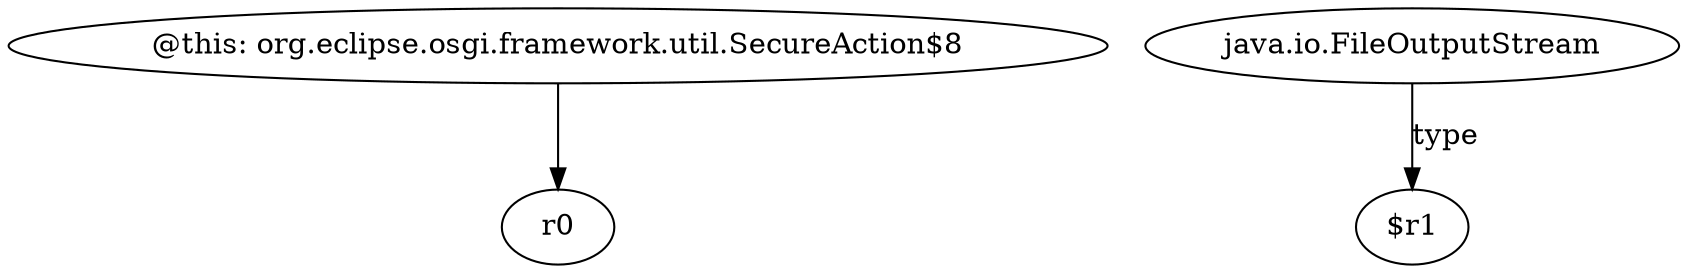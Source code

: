 digraph g {
0[label="@this: org.eclipse.osgi.framework.util.SecureAction$8"]
1[label="r0"]
0->1[label=""]
2[label="java.io.FileOutputStream"]
3[label="$r1"]
2->3[label="type"]
}